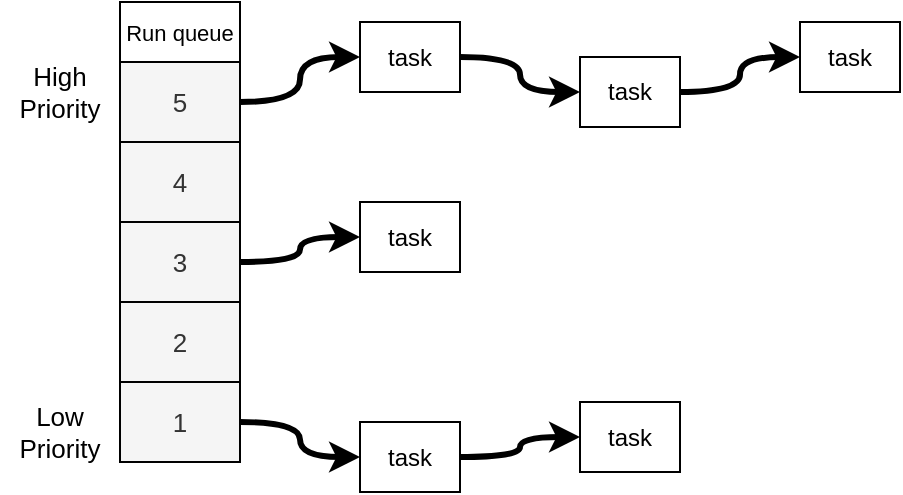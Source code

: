 <mxfile version="22.1.21" type="device">
  <diagram name="Page-1" id="Xaq7ypKh_rba2vU6JjHy">
    <mxGraphModel dx="1114" dy="623" grid="1" gridSize="10" guides="1" tooltips="1" connect="1" arrows="1" fold="1" page="1" pageScale="1" pageWidth="1000" pageHeight="700" math="0" shadow="0">
      <root>
        <mxCell id="0" />
        <mxCell id="1" parent="0" />
        <mxCell id="Y6QMrmFx2-T1dxfNroSp-6" value="" style="shape=table;startSize=0;container=1;collapsible=0;childLayout=tableLayout;fontSize=13;" parent="1" vertex="1">
          <mxGeometry x="470" y="220" width="60" height="200" as="geometry" />
        </mxCell>
        <mxCell id="Y6QMrmFx2-T1dxfNroSp-7" value="" style="shape=tableRow;horizontal=0;startSize=0;swimlaneHead=0;swimlaneBody=0;strokeColor=inherit;top=0;left=0;bottom=0;right=0;collapsible=0;dropTarget=0;fillColor=none;points=[[0,0.5],[1,0.5]];portConstraint=eastwest;fontSize=13;" parent="Y6QMrmFx2-T1dxfNroSp-6" vertex="1">
          <mxGeometry width="60" height="40" as="geometry" />
        </mxCell>
        <mxCell id="Y6QMrmFx2-T1dxfNroSp-8" value="5" style="shape=partialRectangle;html=1;whiteSpace=wrap;connectable=0;strokeColor=#666666;overflow=hidden;fillColor=#f5f5f5;top=0;left=0;bottom=0;right=0;pointerEvents=1;fontSize=13;fontColor=#333333;strokeWidth=3;" parent="Y6QMrmFx2-T1dxfNroSp-7" vertex="1">
          <mxGeometry width="60" height="40" as="geometry">
            <mxRectangle width="60" height="40" as="alternateBounds" />
          </mxGeometry>
        </mxCell>
        <mxCell id="Y6QMrmFx2-T1dxfNroSp-9" value="" style="shape=tableRow;horizontal=0;startSize=0;swimlaneHead=0;swimlaneBody=0;strokeColor=inherit;top=0;left=0;bottom=0;right=0;collapsible=0;dropTarget=0;fillColor=none;points=[[0,0.5],[1,0.5]];portConstraint=eastwest;fontSize=13;" parent="Y6QMrmFx2-T1dxfNroSp-6" vertex="1">
          <mxGeometry y="40" width="60" height="40" as="geometry" />
        </mxCell>
        <mxCell id="Y6QMrmFx2-T1dxfNroSp-10" value="4" style="shape=partialRectangle;html=1;whiteSpace=wrap;connectable=0;strokeColor=#666666;overflow=hidden;fillColor=#f5f5f5;top=0;left=0;bottom=0;right=0;pointerEvents=1;fontSize=13;fontColor=#333333;strokeWidth=3;" parent="Y6QMrmFx2-T1dxfNroSp-9" vertex="1">
          <mxGeometry width="60" height="40" as="geometry">
            <mxRectangle width="60" height="40" as="alternateBounds" />
          </mxGeometry>
        </mxCell>
        <mxCell id="Y6QMrmFx2-T1dxfNroSp-11" value="" style="shape=tableRow;horizontal=0;startSize=0;swimlaneHead=0;swimlaneBody=0;strokeColor=inherit;top=0;left=0;bottom=0;right=0;collapsible=0;dropTarget=0;fillColor=none;points=[[0,0.5],[1,0.5]];portConstraint=eastwest;fontSize=13;" parent="Y6QMrmFx2-T1dxfNroSp-6" vertex="1">
          <mxGeometry y="80" width="60" height="40" as="geometry" />
        </mxCell>
        <mxCell id="Y6QMrmFx2-T1dxfNroSp-12" value="3" style="shape=partialRectangle;html=1;whiteSpace=wrap;connectable=0;strokeColor=#666666;overflow=hidden;fillColor=#f5f5f5;top=0;left=0;bottom=0;right=0;pointerEvents=1;fontSize=13;fontColor=#333333;" parent="Y6QMrmFx2-T1dxfNroSp-11" vertex="1">
          <mxGeometry width="60" height="40" as="geometry">
            <mxRectangle width="60" height="40" as="alternateBounds" />
          </mxGeometry>
        </mxCell>
        <mxCell id="Y6QMrmFx2-T1dxfNroSp-13" value="" style="shape=tableRow;horizontal=0;startSize=0;swimlaneHead=0;swimlaneBody=0;strokeColor=inherit;top=0;left=0;bottom=0;right=0;collapsible=0;dropTarget=0;fillColor=none;points=[[0,0.5],[1,0.5]];portConstraint=eastwest;fontSize=13;" parent="Y6QMrmFx2-T1dxfNroSp-6" vertex="1">
          <mxGeometry y="120" width="60" height="40" as="geometry" />
        </mxCell>
        <mxCell id="Y6QMrmFx2-T1dxfNroSp-14" value="2" style="shape=partialRectangle;html=1;whiteSpace=wrap;connectable=0;strokeColor=#666666;overflow=hidden;fillColor=#f5f5f5;top=0;left=0;bottom=0;right=0;pointerEvents=1;fontSize=13;fontColor=#333333;" parent="Y6QMrmFx2-T1dxfNroSp-13" vertex="1">
          <mxGeometry width="60" height="40" as="geometry">
            <mxRectangle width="60" height="40" as="alternateBounds" />
          </mxGeometry>
        </mxCell>
        <mxCell id="Y6QMrmFx2-T1dxfNroSp-15" value="" style="shape=tableRow;horizontal=0;startSize=0;swimlaneHead=0;swimlaneBody=0;strokeColor=inherit;top=0;left=0;bottom=0;right=0;collapsible=0;dropTarget=0;fillColor=none;points=[[0,0.5],[1,0.5]];portConstraint=eastwest;fontSize=13;" parent="Y6QMrmFx2-T1dxfNroSp-6" vertex="1">
          <mxGeometry y="160" width="60" height="40" as="geometry" />
        </mxCell>
        <mxCell id="Y6QMrmFx2-T1dxfNroSp-16" value="1" style="shape=partialRectangle;html=1;whiteSpace=wrap;connectable=0;strokeColor=#666666;overflow=hidden;fillColor=#f5f5f5;top=0;left=0;bottom=0;right=0;pointerEvents=1;fontSize=13;fontColor=#333333;" parent="Y6QMrmFx2-T1dxfNroSp-15" vertex="1">
          <mxGeometry width="60" height="40" as="geometry">
            <mxRectangle width="60" height="40" as="alternateBounds" />
          </mxGeometry>
        </mxCell>
        <mxCell id="Y6QMrmFx2-T1dxfNroSp-19" value="High&lt;br&gt;Priority" style="text;strokeColor=none;align=center;fillColor=none;html=1;verticalAlign=middle;whiteSpace=wrap;rounded=0;fontSize=13;" parent="1" vertex="1">
          <mxGeometry x="410" y="220" width="60" height="30" as="geometry" />
        </mxCell>
        <mxCell id="Y6QMrmFx2-T1dxfNroSp-20" value="Low&lt;br&gt;Priority" style="text;strokeColor=none;align=center;fillColor=none;html=1;verticalAlign=middle;whiteSpace=wrap;rounded=0;fontSize=13;" parent="1" vertex="1">
          <mxGeometry x="410" y="390" width="60" height="30" as="geometry" />
        </mxCell>
        <mxCell id="Y6QMrmFx2-T1dxfNroSp-32" style="edgeStyle=orthogonalEdgeStyle;shape=connector;rounded=0;orthogonalLoop=1;jettySize=auto;html=1;exitX=1;exitY=0.5;exitDx=0;exitDy=0;entryX=0;entryY=0.5;entryDx=0;entryDy=0;labelBackgroundColor=default;strokeColor=default;strokeWidth=3;align=center;verticalAlign=middle;fontFamily=Helvetica;fontSize=11;fontColor=default;endArrow=classic;curved=1;" parent="1" source="Y6QMrmFx2-T1dxfNroSp-21" target="Y6QMrmFx2-T1dxfNroSp-22" edge="1">
          <mxGeometry relative="1" as="geometry" />
        </mxCell>
        <mxCell id="Y6QMrmFx2-T1dxfNroSp-21" value="task" style="rounded=0;whiteSpace=wrap;html=1;" parent="1" vertex="1">
          <mxGeometry x="590" y="400" width="50" height="35" as="geometry" />
        </mxCell>
        <mxCell id="Y6QMrmFx2-T1dxfNroSp-22" value="task" style="rounded=0;whiteSpace=wrap;html=1;" parent="1" vertex="1">
          <mxGeometry x="700" y="390" width="50" height="35" as="geometry" />
        </mxCell>
        <mxCell id="Y6QMrmFx2-T1dxfNroSp-23" value="task" style="rounded=0;whiteSpace=wrap;html=1;" parent="1" vertex="1">
          <mxGeometry x="590" y="290" width="50" height="35" as="geometry" />
        </mxCell>
        <mxCell id="Y6QMrmFx2-T1dxfNroSp-28" style="edgeStyle=orthogonalEdgeStyle;shape=connector;rounded=0;orthogonalLoop=1;jettySize=auto;html=1;exitX=1;exitY=0.5;exitDx=0;exitDy=0;entryX=0;entryY=0.5;entryDx=0;entryDy=0;labelBackgroundColor=default;strokeColor=default;strokeWidth=3;align=center;verticalAlign=middle;fontFamily=Helvetica;fontSize=11;fontColor=default;endArrow=classic;curved=1;" parent="1" source="Y6QMrmFx2-T1dxfNroSp-24" target="Y6QMrmFx2-T1dxfNroSp-25" edge="1">
          <mxGeometry relative="1" as="geometry" />
        </mxCell>
        <mxCell id="Y6QMrmFx2-T1dxfNroSp-24" value="task" style="rounded=0;whiteSpace=wrap;html=1;" parent="1" vertex="1">
          <mxGeometry x="590" y="200" width="50" height="35" as="geometry" />
        </mxCell>
        <mxCell id="Y6QMrmFx2-T1dxfNroSp-29" style="edgeStyle=orthogonalEdgeStyle;shape=connector;rounded=0;orthogonalLoop=1;jettySize=auto;html=1;exitX=1;exitY=0.5;exitDx=0;exitDy=0;entryX=0;entryY=0.5;entryDx=0;entryDy=0;labelBackgroundColor=default;strokeColor=default;strokeWidth=3;align=center;verticalAlign=middle;fontFamily=Helvetica;fontSize=11;fontColor=default;endArrow=classic;curved=1;" parent="1" source="Y6QMrmFx2-T1dxfNroSp-25" target="Y6QMrmFx2-T1dxfNroSp-26" edge="1">
          <mxGeometry relative="1" as="geometry" />
        </mxCell>
        <mxCell id="Y6QMrmFx2-T1dxfNroSp-25" value="task" style="rounded=0;whiteSpace=wrap;html=1;" parent="1" vertex="1">
          <mxGeometry x="700" y="217.5" width="50" height="35" as="geometry" />
        </mxCell>
        <mxCell id="Y6QMrmFx2-T1dxfNroSp-26" value="task" style="rounded=0;whiteSpace=wrap;html=1;" parent="1" vertex="1">
          <mxGeometry x="810" y="200" width="50" height="35" as="geometry" />
        </mxCell>
        <mxCell id="Y6QMrmFx2-T1dxfNroSp-27" style="edgeStyle=orthogonalEdgeStyle;rounded=0;orthogonalLoop=1;jettySize=auto;html=1;exitX=1;exitY=0.5;exitDx=0;exitDy=0;strokeWidth=3;curved=1;" parent="1" source="Y6QMrmFx2-T1dxfNroSp-7" target="Y6QMrmFx2-T1dxfNroSp-24" edge="1">
          <mxGeometry relative="1" as="geometry" />
        </mxCell>
        <mxCell id="Y6QMrmFx2-T1dxfNroSp-30" style="edgeStyle=orthogonalEdgeStyle;shape=connector;rounded=0;orthogonalLoop=1;jettySize=auto;html=1;exitX=1;exitY=0.5;exitDx=0;exitDy=0;entryX=0;entryY=0.5;entryDx=0;entryDy=0;labelBackgroundColor=default;strokeColor=default;strokeWidth=3;align=center;verticalAlign=middle;fontFamily=Helvetica;fontSize=11;fontColor=default;endArrow=classic;curved=1;" parent="1" source="Y6QMrmFx2-T1dxfNroSp-11" target="Y6QMrmFx2-T1dxfNroSp-23" edge="1">
          <mxGeometry relative="1" as="geometry" />
        </mxCell>
        <mxCell id="Y6QMrmFx2-T1dxfNroSp-31" style="edgeStyle=orthogonalEdgeStyle;shape=connector;rounded=0;orthogonalLoop=1;jettySize=auto;html=1;exitX=1;exitY=0.5;exitDx=0;exitDy=0;entryX=0;entryY=0.5;entryDx=0;entryDy=0;labelBackgroundColor=default;strokeColor=default;strokeWidth=3;align=center;verticalAlign=middle;fontFamily=Helvetica;fontSize=11;fontColor=default;endArrow=classic;curved=1;" parent="1" source="Y6QMrmFx2-T1dxfNroSp-15" target="Y6QMrmFx2-T1dxfNroSp-21" edge="1">
          <mxGeometry relative="1" as="geometry" />
        </mxCell>
        <mxCell id="yplVzcZrd8t-EOi8yV-y-1" value="Run queue" style="shape=table;startSize=30;container=1;collapsible=0;childLayout=tableLayout;fontFamily=Helvetica;fontSize=11;fontColor=default;" vertex="1" parent="1">
          <mxGeometry x="470" y="190" width="60" height="230" as="geometry" />
        </mxCell>
        <mxCell id="yplVzcZrd8t-EOi8yV-y-2" value="" style="shape=tableRow;horizontal=0;startSize=0;swimlaneHead=0;swimlaneBody=0;strokeColor=inherit;top=0;left=0;bottom=0;right=0;collapsible=0;dropTarget=0;fillColor=none;points=[[0,0.5],[1,0.5]];portConstraint=eastwest;fontFamily=Helvetica;fontSize=11;fontColor=default;" vertex="1" parent="yplVzcZrd8t-EOi8yV-y-1">
          <mxGeometry y="30" width="60" height="40" as="geometry" />
        </mxCell>
        <mxCell id="yplVzcZrd8t-EOi8yV-y-3" value="" style="shape=partialRectangle;html=1;whiteSpace=wrap;connectable=0;strokeColor=inherit;overflow=hidden;fillColor=none;top=0;left=0;bottom=0;right=0;pointerEvents=1;fontFamily=Helvetica;fontSize=11;fontColor=default;" vertex="1" parent="yplVzcZrd8t-EOi8yV-y-2">
          <mxGeometry width="60" height="40" as="geometry">
            <mxRectangle width="60" height="40" as="alternateBounds" />
          </mxGeometry>
        </mxCell>
        <mxCell id="yplVzcZrd8t-EOi8yV-y-4" value="" style="shape=tableRow;horizontal=0;startSize=0;swimlaneHead=0;swimlaneBody=0;strokeColor=inherit;top=0;left=0;bottom=0;right=0;collapsible=0;dropTarget=0;fillColor=none;points=[[0,0.5],[1,0.5]];portConstraint=eastwest;fontFamily=Helvetica;fontSize=11;fontColor=default;" vertex="1" parent="yplVzcZrd8t-EOi8yV-y-1">
          <mxGeometry y="70" width="60" height="40" as="geometry" />
        </mxCell>
        <mxCell id="yplVzcZrd8t-EOi8yV-y-5" value="" style="shape=partialRectangle;html=1;whiteSpace=wrap;connectable=0;strokeColor=inherit;overflow=hidden;fillColor=none;top=0;left=0;bottom=0;right=0;pointerEvents=1;fontFamily=Helvetica;fontSize=11;fontColor=default;" vertex="1" parent="yplVzcZrd8t-EOi8yV-y-4">
          <mxGeometry width="60" height="40" as="geometry">
            <mxRectangle width="60" height="40" as="alternateBounds" />
          </mxGeometry>
        </mxCell>
        <mxCell id="yplVzcZrd8t-EOi8yV-y-6" value="" style="shape=tableRow;horizontal=0;startSize=0;swimlaneHead=0;swimlaneBody=0;strokeColor=inherit;top=0;left=0;bottom=0;right=0;collapsible=0;dropTarget=0;fillColor=none;points=[[0,0.5],[1,0.5]];portConstraint=eastwest;fontFamily=Helvetica;fontSize=11;fontColor=default;" vertex="1" parent="yplVzcZrd8t-EOi8yV-y-1">
          <mxGeometry y="110" width="60" height="40" as="geometry" />
        </mxCell>
        <mxCell id="yplVzcZrd8t-EOi8yV-y-7" value="" style="shape=partialRectangle;html=1;whiteSpace=wrap;connectable=0;strokeColor=inherit;overflow=hidden;fillColor=none;top=0;left=0;bottom=0;right=0;pointerEvents=1;fontFamily=Helvetica;fontSize=11;fontColor=default;" vertex="1" parent="yplVzcZrd8t-EOi8yV-y-6">
          <mxGeometry width="60" height="40" as="geometry">
            <mxRectangle width="60" height="40" as="alternateBounds" />
          </mxGeometry>
        </mxCell>
        <mxCell id="yplVzcZrd8t-EOi8yV-y-8" value="" style="shape=tableRow;horizontal=0;startSize=0;swimlaneHead=0;swimlaneBody=0;strokeColor=inherit;top=0;left=0;bottom=0;right=0;collapsible=0;dropTarget=0;fillColor=none;points=[[0,0.5],[1,0.5]];portConstraint=eastwest;fontFamily=Helvetica;fontSize=11;fontColor=default;" vertex="1" parent="yplVzcZrd8t-EOi8yV-y-1">
          <mxGeometry y="150" width="60" height="40" as="geometry" />
        </mxCell>
        <mxCell id="yplVzcZrd8t-EOi8yV-y-9" value="" style="shape=partialRectangle;html=1;whiteSpace=wrap;connectable=0;strokeColor=inherit;overflow=hidden;fillColor=none;top=0;left=0;bottom=0;right=0;pointerEvents=1;fontFamily=Helvetica;fontSize=11;fontColor=default;" vertex="1" parent="yplVzcZrd8t-EOi8yV-y-8">
          <mxGeometry width="60" height="40" as="geometry">
            <mxRectangle width="60" height="40" as="alternateBounds" />
          </mxGeometry>
        </mxCell>
        <mxCell id="yplVzcZrd8t-EOi8yV-y-10" value="" style="shape=tableRow;horizontal=0;startSize=0;swimlaneHead=0;swimlaneBody=0;strokeColor=inherit;top=0;left=0;bottom=0;right=0;collapsible=0;dropTarget=0;fillColor=none;points=[[0,0.5],[1,0.5]];portConstraint=eastwest;fontFamily=Helvetica;fontSize=11;fontColor=default;" vertex="1" parent="yplVzcZrd8t-EOi8yV-y-1">
          <mxGeometry y="190" width="60" height="40" as="geometry" />
        </mxCell>
        <mxCell id="yplVzcZrd8t-EOi8yV-y-11" value="" style="shape=partialRectangle;html=1;whiteSpace=wrap;connectable=0;strokeColor=inherit;overflow=hidden;fillColor=none;top=0;left=0;bottom=0;right=0;pointerEvents=1;fontFamily=Helvetica;fontSize=11;fontColor=default;" vertex="1" parent="yplVzcZrd8t-EOi8yV-y-10">
          <mxGeometry width="60" height="40" as="geometry">
            <mxRectangle width="60" height="40" as="alternateBounds" />
          </mxGeometry>
        </mxCell>
      </root>
    </mxGraphModel>
  </diagram>
</mxfile>
